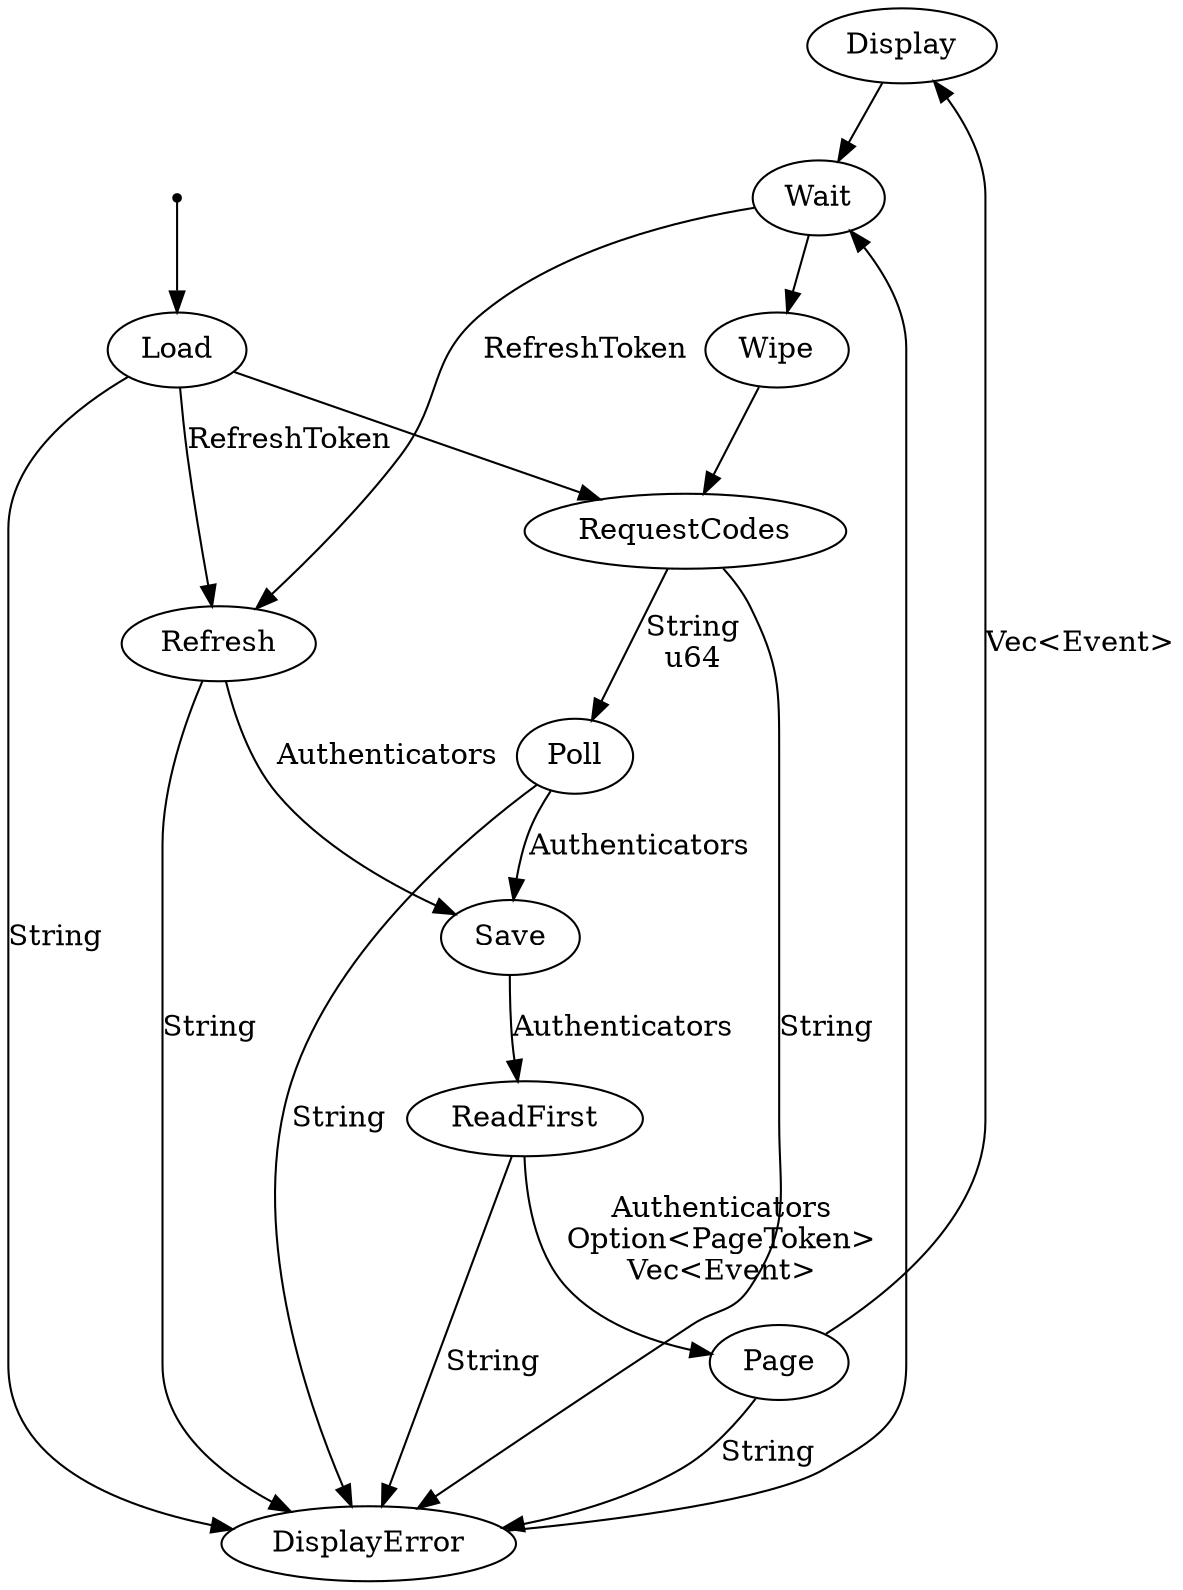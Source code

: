 digraph cal_stm {
    Display[label="Display"][shape="ellipse"];
    DisplayError[label="DisplayError"][shape="ellipse"];
    Load[label="Load"][shape="ellipse"];
    Page[label="Page"][shape="ellipse"];
    Poll[label="Poll"][shape="ellipse"];
    ReadFirst[label="ReadFirst"][shape="ellipse"];
    Refresh[label="Refresh"][shape="ellipse"];
    RequestCodes[label="RequestCodes"][shape="ellipse"];
    Save[label="Save"][shape="ellipse"];
    Wait[label="Wait"][shape="ellipse"];
    Wipe[label="Wipe"][shape="ellipse"];
    _start[label="_start"][shape="point"];
    _start -> Load[label=""];
    Load -> RequestCodes[label=""];
    Wipe -> RequestCodes[label=""];
    Load -> Refresh[label="RefreshToken\n"];
    Wait -> Refresh[label="RefreshToken\n"];
    Save -> ReadFirst[label="Authenticators\n"];
    RequestCodes -> Poll[label="String\nu64\n"];
    Load -> DisplayError[label="String\n"];
    Page -> DisplayError[label="String\n"];
    Poll -> DisplayError[label="String\n"];
    ReadFirst -> DisplayError[label="String\n"];
    Refresh -> DisplayError[label="String\n"];
    RequestCodes -> DisplayError[label="String\n"];
    Poll -> Save[label="Authenticators\n"];
    Refresh -> Save[label="Authenticators\n"];
    ReadFirst -> Page[label="Authenticators\nOption<PageToken>\nVec<Event>\n"];
    Page -> Display[label="Vec<Event>\n"];
    DisplayError -> Wait[label=""];
    Display -> Wait[label=""];
    Wait -> Wipe[label=""];
}
